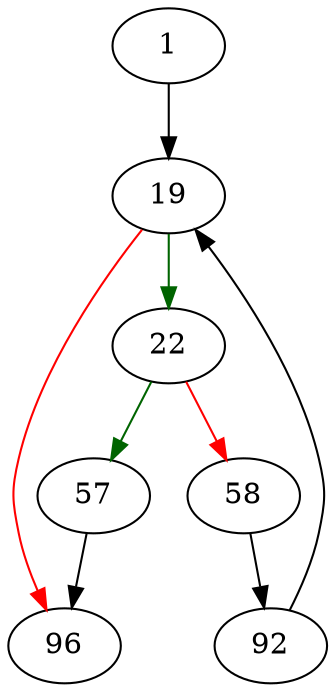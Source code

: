 strict digraph "autoIncrementEnd" {
	// Node definitions.
	1 [entry=true];
	19;
	22;
	96;
	57;
	58;
	92;

	// Edge definitions.
	1 -> 19;
	19 -> 22 [
		color=darkgreen
		cond=true
	];
	19 -> 96 [
		color=red
		cond=false
	];
	22 -> 57 [
		color=darkgreen
		cond=true
	];
	22 -> 58 [
		color=red
		cond=false
	];
	57 -> 96;
	58 -> 92;
	92 -> 19;
}